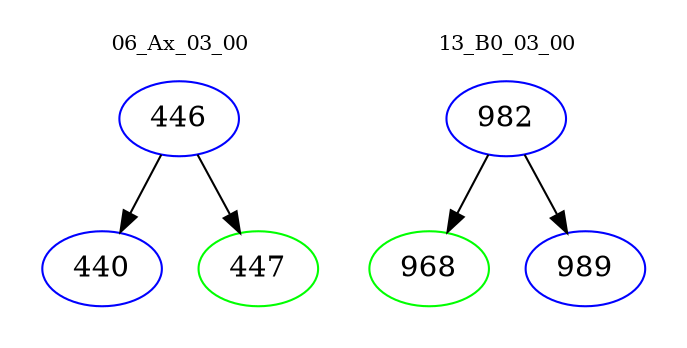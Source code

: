 digraph{
subgraph cluster_0 {
color = white
label = "06_Ax_03_00";
fontsize=10;
T0_446 [label="446", color="blue"]
T0_446 -> T0_440 [color="black"]
T0_440 [label="440", color="blue"]
T0_446 -> T0_447 [color="black"]
T0_447 [label="447", color="green"]
}
subgraph cluster_1 {
color = white
label = "13_B0_03_00";
fontsize=10;
T1_982 [label="982", color="blue"]
T1_982 -> T1_968 [color="black"]
T1_968 [label="968", color="green"]
T1_982 -> T1_989 [color="black"]
T1_989 [label="989", color="blue"]
}
}
